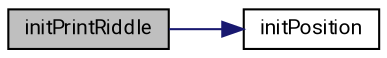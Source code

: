 digraph "initPrintRiddle"
{
 // LATEX_PDF_SIZE
  edge [fontname="Roboto",fontsize="10",labelfontname="Roboto",labelfontsize="10"];
  node [fontname="Roboto",fontsize="10",shape=record];
  rankdir="LR";
  Node100 [label="initPrintRiddle",height=0.2,width=0.4,color="black", fillcolor="grey75", style="filled", fontcolor="black",tooltip=" "];
  Node100 -> Node101 [color="midnightblue",fontsize="10",style="solid",fontname="Roboto"];
  Node101 [label="initPosition",height=0.2,width=0.4,color="black", fillcolor="white", style="filled",URL="$SDL__Init_8c.html#aacba2767ef1793cfcf9d9cfba91a62e7",tooltip=" "];
}

